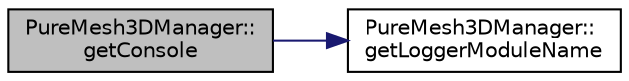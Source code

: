 digraph "PureMesh3DManager::getConsole"
{
 // LATEX_PDF_SIZE
  edge [fontname="Helvetica",fontsize="10",labelfontname="Helvetica",labelfontsize="10"];
  node [fontname="Helvetica",fontsize="10",shape=record];
  rankdir="LR";
  Node1 [label="PureMesh3DManager::\lgetConsole",height=0.2,width=0.4,color="black", fillcolor="grey75", style="filled", fontcolor="black",tooltip="Returns access to console preset with logger module name as this class."];
  Node1 -> Node2 [color="midnightblue",fontsize="10",style="solid",fontname="Helvetica"];
  Node2 [label="PureMesh3DManager::\lgetLoggerModuleName",height=0.2,width=0.4,color="black", fillcolor="white", style="filled",URL="$class_pure_mesh3_d_manager.html#aea742676d6dbaa97bc62226550dc88af",tooltip="Returns the logger module name of this class."];
}
